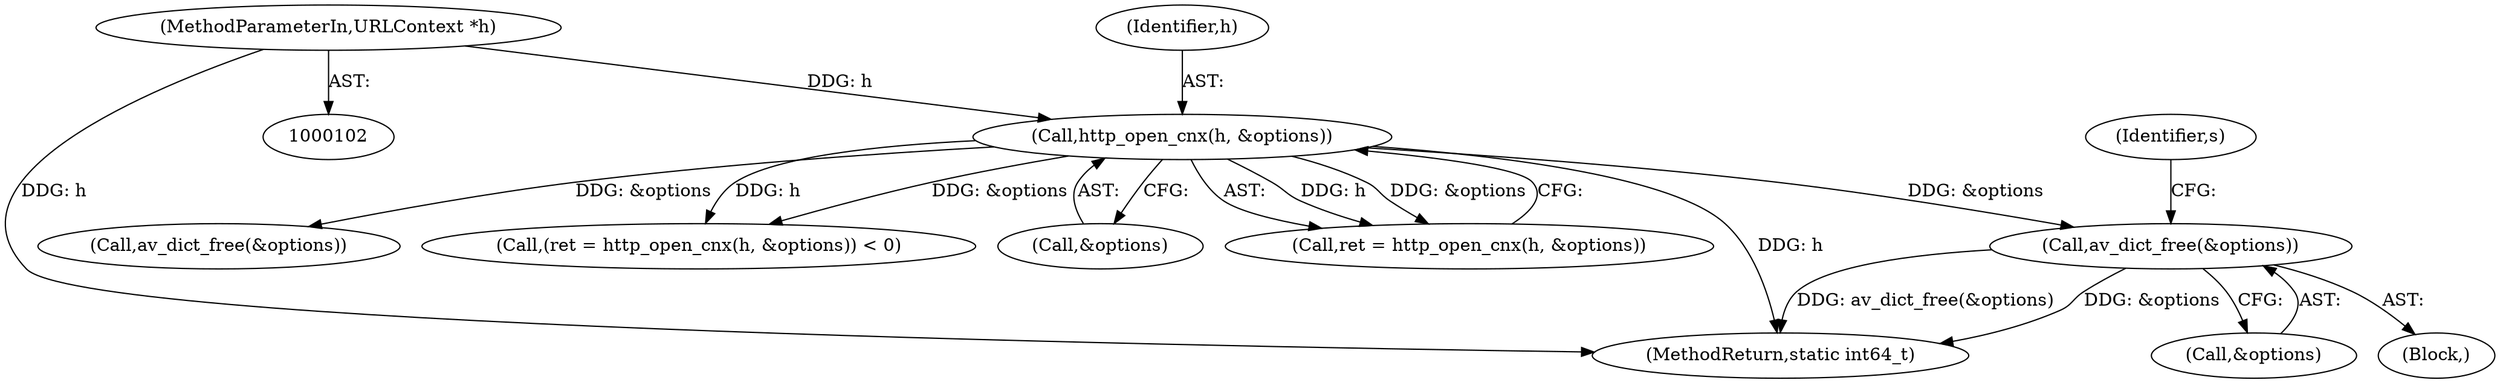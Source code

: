 digraph "0_FFmpeg_2a05c8f813de6f2278827734bf8102291e7484aa_5@API" {
"1000262" [label="(Call,av_dict_free(&options))"];
"1000256" [label="(Call,http_open_cnx(h, &options))"];
"1000103" [label="(MethodParameterIn,URLContext *h)"];
"1000258" [label="(Call,&options)"];
"1000299" [label="(Call,av_dict_free(&options))"];
"1000253" [label="(Call,(ret = http_open_cnx(h, &options)) < 0)"];
"1000267" [label="(Identifier,s)"];
"1000254" [label="(Call,ret = http_open_cnx(h, &options))"];
"1000257" [label="(Identifier,h)"];
"1000103" [label="(MethodParameterIn,URLContext *h)"];
"1000261" [label="(Block,)"];
"1000262" [label="(Call,av_dict_free(&options))"];
"1000256" [label="(Call,http_open_cnx(h, &options))"];
"1000306" [label="(MethodReturn,static int64_t)"];
"1000263" [label="(Call,&options)"];
"1000262" -> "1000261"  [label="AST: "];
"1000262" -> "1000263"  [label="CFG: "];
"1000263" -> "1000262"  [label="AST: "];
"1000267" -> "1000262"  [label="CFG: "];
"1000262" -> "1000306"  [label="DDG: &options"];
"1000262" -> "1000306"  [label="DDG: av_dict_free(&options)"];
"1000256" -> "1000262"  [label="DDG: &options"];
"1000256" -> "1000254"  [label="AST: "];
"1000256" -> "1000258"  [label="CFG: "];
"1000257" -> "1000256"  [label="AST: "];
"1000258" -> "1000256"  [label="AST: "];
"1000254" -> "1000256"  [label="CFG: "];
"1000256" -> "1000306"  [label="DDG: h"];
"1000256" -> "1000253"  [label="DDG: h"];
"1000256" -> "1000253"  [label="DDG: &options"];
"1000256" -> "1000254"  [label="DDG: h"];
"1000256" -> "1000254"  [label="DDG: &options"];
"1000103" -> "1000256"  [label="DDG: h"];
"1000256" -> "1000299"  [label="DDG: &options"];
"1000103" -> "1000102"  [label="AST: "];
"1000103" -> "1000306"  [label="DDG: h"];
}
